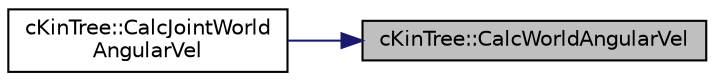 digraph "cKinTree::CalcWorldAngularVel"
{
 // LATEX_PDF_SIZE
  edge [fontname="Helvetica",fontsize="10",labelfontname="Helvetica",labelfontsize="10"];
  node [fontname="Helvetica",fontsize="10",shape=record];
  rankdir="RL";
  Node1 [label="cKinTree::CalcWorldAngularVel",height=0.2,width=0.4,color="black", fillcolor="grey75", style="filled", fontcolor="black",tooltip=" "];
  Node1 -> Node2 [dir="back",color="midnightblue",fontsize="10",style="solid",fontname="Helvetica"];
  Node2 [label="cKinTree::CalcJointWorld\lAngularVel",height=0.2,width=0.4,color="black", fillcolor="white", style="filled",URL="$classc_kin_tree.html#a55a56e20423c0d2db3d0ec1210b6c659",tooltip=" "];
}
